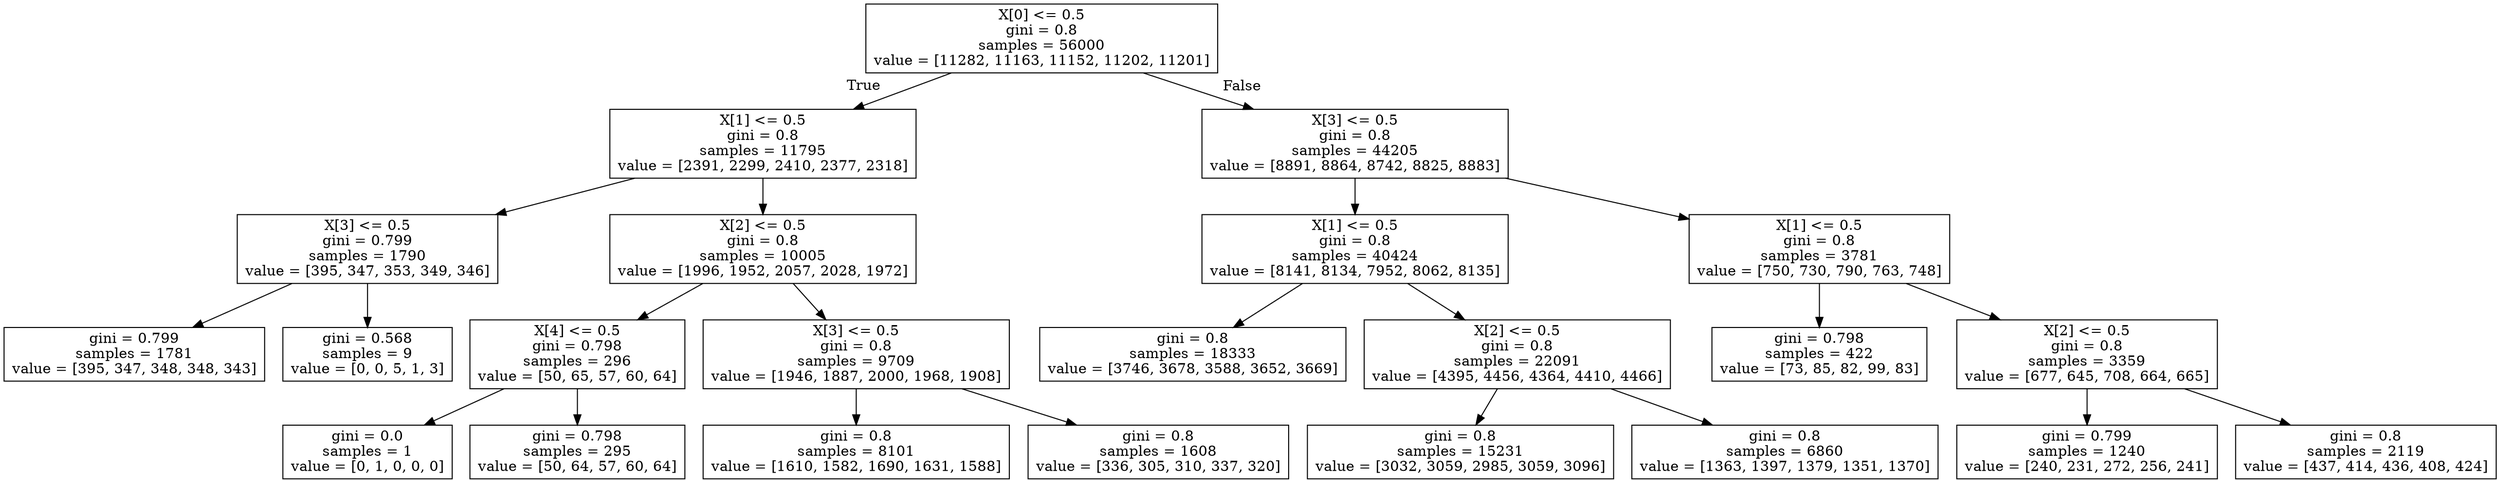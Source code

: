 digraph Tree {
node [shape=box] ;
0 [label="X[0] <= 0.5\ngini = 0.8\nsamples = 56000\nvalue = [11282, 11163, 11152, 11202, 11201]"] ;
1 [label="X[1] <= 0.5\ngini = 0.8\nsamples = 11795\nvalue = [2391, 2299, 2410, 2377, 2318]"] ;
0 -> 1 [labeldistance=2.5, labelangle=45, headlabel="True"] ;
2 [label="X[3] <= 0.5\ngini = 0.799\nsamples = 1790\nvalue = [395, 347, 353, 349, 346]"] ;
1 -> 2 ;
3 [label="gini = 0.799\nsamples = 1781\nvalue = [395, 347, 348, 348, 343]"] ;
2 -> 3 ;
4 [label="gini = 0.568\nsamples = 9\nvalue = [0, 0, 5, 1, 3]"] ;
2 -> 4 ;
5 [label="X[2] <= 0.5\ngini = 0.8\nsamples = 10005\nvalue = [1996, 1952, 2057, 2028, 1972]"] ;
1 -> 5 ;
6 [label="X[4] <= 0.5\ngini = 0.798\nsamples = 296\nvalue = [50, 65, 57, 60, 64]"] ;
5 -> 6 ;
7 [label="gini = 0.0\nsamples = 1\nvalue = [0, 1, 0, 0, 0]"] ;
6 -> 7 ;
8 [label="gini = 0.798\nsamples = 295\nvalue = [50, 64, 57, 60, 64]"] ;
6 -> 8 ;
9 [label="X[3] <= 0.5\ngini = 0.8\nsamples = 9709\nvalue = [1946, 1887, 2000, 1968, 1908]"] ;
5 -> 9 ;
10 [label="gini = 0.8\nsamples = 8101\nvalue = [1610, 1582, 1690, 1631, 1588]"] ;
9 -> 10 ;
11 [label="gini = 0.8\nsamples = 1608\nvalue = [336, 305, 310, 337, 320]"] ;
9 -> 11 ;
12 [label="X[3] <= 0.5\ngini = 0.8\nsamples = 44205\nvalue = [8891, 8864, 8742, 8825, 8883]"] ;
0 -> 12 [labeldistance=2.5, labelangle=-45, headlabel="False"] ;
13 [label="X[1] <= 0.5\ngini = 0.8\nsamples = 40424\nvalue = [8141, 8134, 7952, 8062, 8135]"] ;
12 -> 13 ;
14 [label="gini = 0.8\nsamples = 18333\nvalue = [3746, 3678, 3588, 3652, 3669]"] ;
13 -> 14 ;
15 [label="X[2] <= 0.5\ngini = 0.8\nsamples = 22091\nvalue = [4395, 4456, 4364, 4410, 4466]"] ;
13 -> 15 ;
16 [label="gini = 0.8\nsamples = 15231\nvalue = [3032, 3059, 2985, 3059, 3096]"] ;
15 -> 16 ;
17 [label="gini = 0.8\nsamples = 6860\nvalue = [1363, 1397, 1379, 1351, 1370]"] ;
15 -> 17 ;
18 [label="X[1] <= 0.5\ngini = 0.8\nsamples = 3781\nvalue = [750, 730, 790, 763, 748]"] ;
12 -> 18 ;
19 [label="gini = 0.798\nsamples = 422\nvalue = [73, 85, 82, 99, 83]"] ;
18 -> 19 ;
20 [label="X[2] <= 0.5\ngini = 0.8\nsamples = 3359\nvalue = [677, 645, 708, 664, 665]"] ;
18 -> 20 ;
21 [label="gini = 0.799\nsamples = 1240\nvalue = [240, 231, 272, 256, 241]"] ;
20 -> 21 ;
22 [label="gini = 0.8\nsamples = 2119\nvalue = [437, 414, 436, 408, 424]"] ;
20 -> 22 ;
}